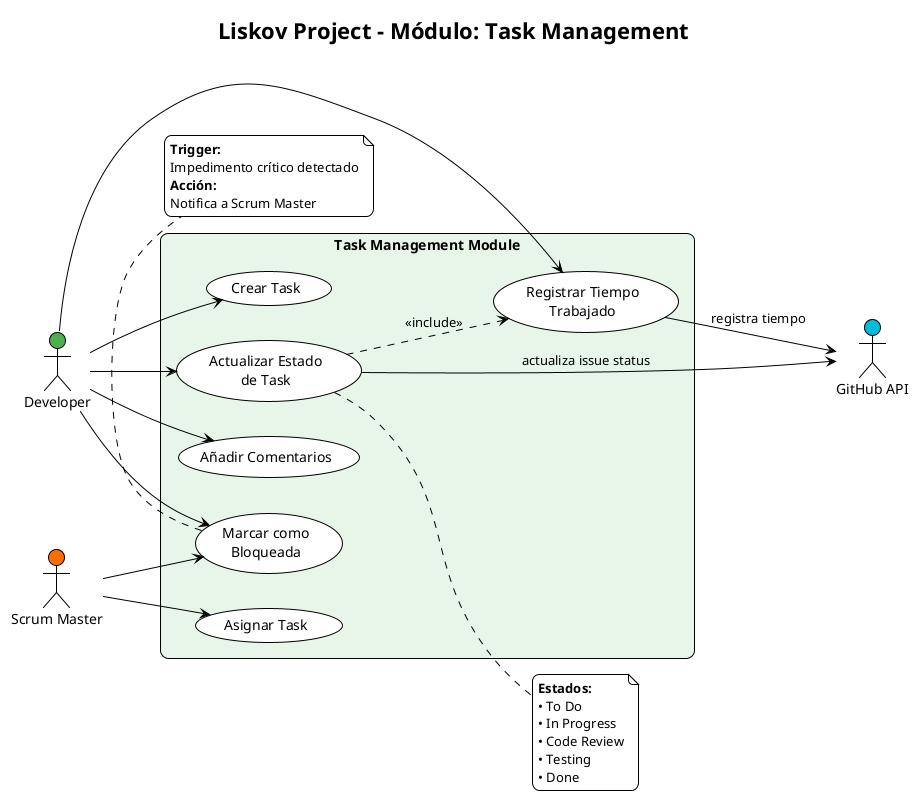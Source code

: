 @startuml uc-29-modulo-task-management
!theme plain
skinparam backgroundColor #FFFFFF
skinparam roundCorner 15
skinparam shadowing false

title Liskov Project - Módulo: Task Management

left to right direction

actor "Developer" as DEV #4CAF50
actor "Scrum Master" as SM #FF6F00
actor "GitHub API" as GH #00BCD4

rectangle "Task Management Module" #E8F5E9 {
    usecase "Crear Task" as UC14
    usecase "Asignar Task" as UC15
    usecase "Actualizar Estado\nde Task" as UC16
    usecase "Registrar Tiempo\nTrabajado" as UC17
    usecase "Añadir Comentarios" as UC18
    usecase "Marcar como\nBloqueada" as UC19
}

DEV --> UC14
DEV --> UC16
DEV --> UC17
DEV --> UC18
DEV --> UC19

SM --> UC15
SM --> UC19

UC16 --> GH : actualiza issue status
UC17 --> GH : registra tiempo

UC16 ..> UC17 : <<include>>

note right of UC16
  <b>Estados:</b>
  • To Do
  • In Progress
  • Code Review
  • Testing
  • Done
end note

note bottom of UC19
  <b>Trigger:</b>
  Impedimento crítico detectado
  <b>Acción:</b>
  Notifica a Scrum Master
end note

@enduml
